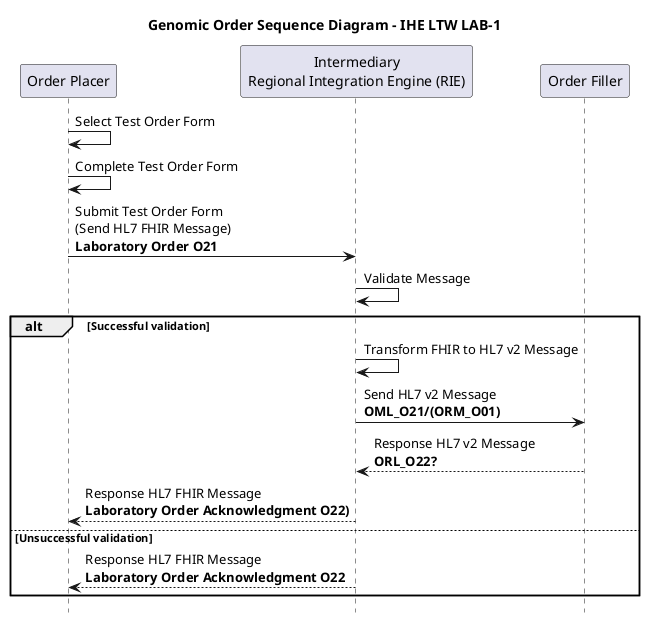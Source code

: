 @startuml

title "Genomic Order Sequence Diagram - IHE LTW LAB-1"

hide footbox

participant "Order Placer" as EPR
participant "Intermediary\nRegional Integration Engine (RIE)" as TIE
participant "Order Filler" as LIMS

EPR -> EPR: Select Test Order Form
EPR -> EPR: Complete Test Order Form
EPR -> TIE: Submit Test Order Form\n(Send HL7 FHIR Message)\n**Laboratory Order O21**
TIE -> TIE: Validate Message

alt Successful validation
TIE -> TIE : Transform FHIR to HL7 v2 Message
TIE -> LIMS: Send HL7 v2 Message\n**OML_O21/(ORM_O01)**
LIMS --> TIE: Response HL7 v2 Message\n**ORL_O22?**
TIE --> EPR: Response HL7 FHIR Message\n**Laboratory Order Acknowledgment O22)**
else Unsuccessful validation
TIE --> EPR: Response HL7 FHIR Message\n**Laboratory Order Acknowledgment O22**
end

@enduml
